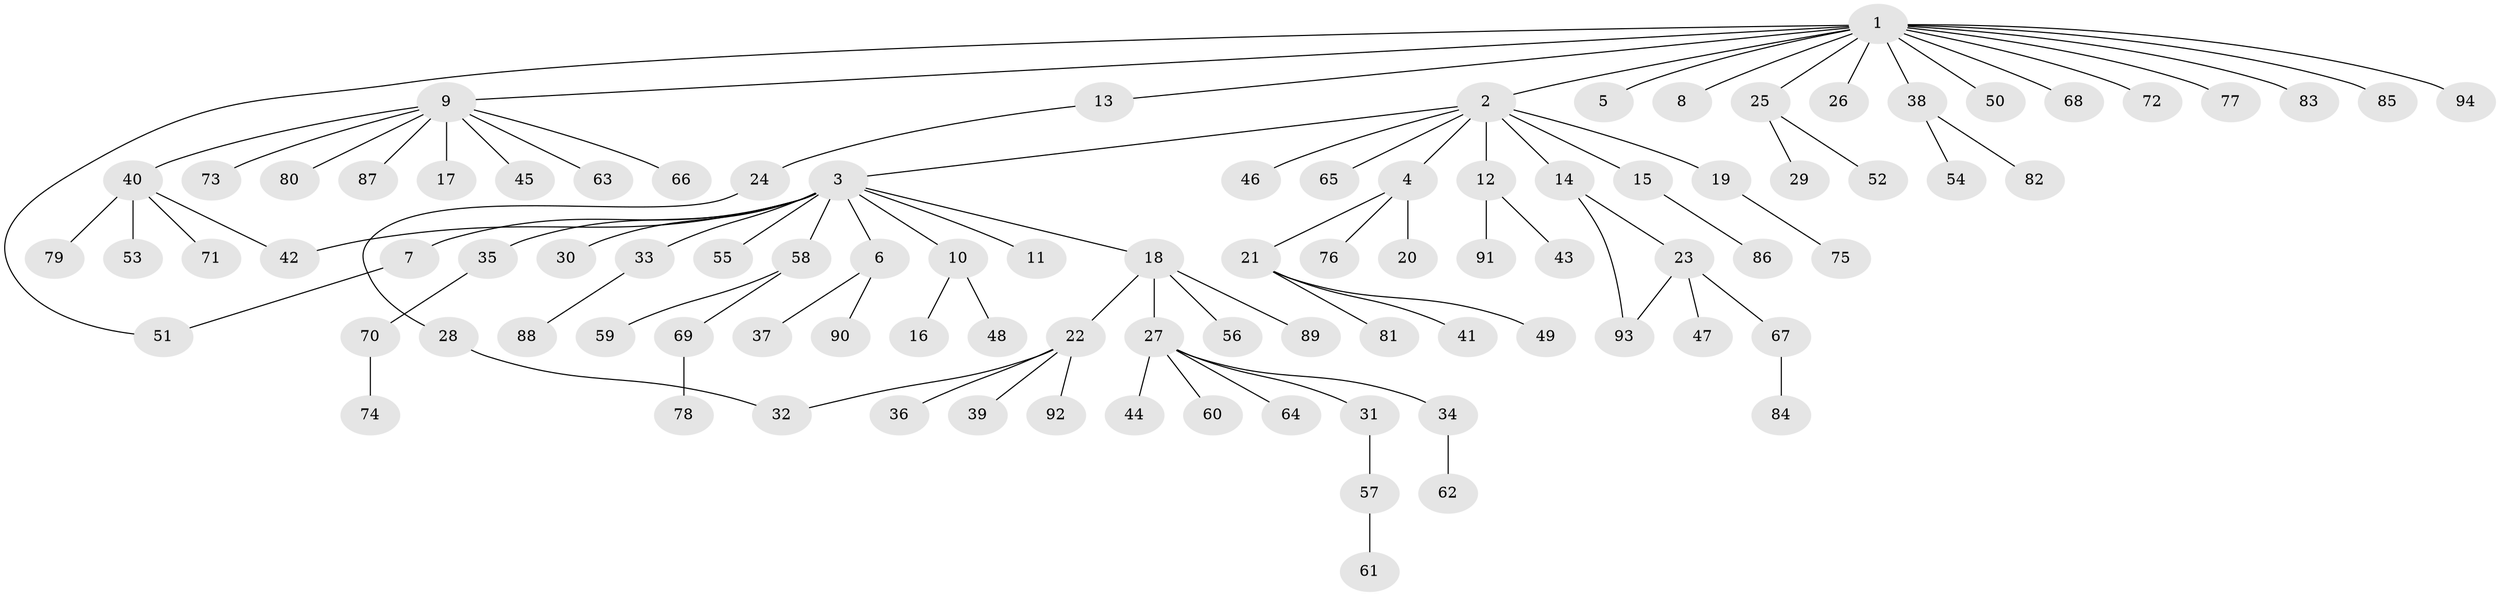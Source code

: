 // coarse degree distribution, {15: 0.014084507042253521, 10: 0.014084507042253521, 12: 0.014084507042253521, 6: 0.028169014084507043, 1: 0.676056338028169, 2: 0.18309859154929578, 8: 0.014084507042253521, 4: 0.04225352112676056, 5: 0.014084507042253521}
// Generated by graph-tools (version 1.1) at 2025/51/02/27/25 19:51:55]
// undirected, 94 vertices, 97 edges
graph export_dot {
graph [start="1"]
  node [color=gray90,style=filled];
  1;
  2;
  3;
  4;
  5;
  6;
  7;
  8;
  9;
  10;
  11;
  12;
  13;
  14;
  15;
  16;
  17;
  18;
  19;
  20;
  21;
  22;
  23;
  24;
  25;
  26;
  27;
  28;
  29;
  30;
  31;
  32;
  33;
  34;
  35;
  36;
  37;
  38;
  39;
  40;
  41;
  42;
  43;
  44;
  45;
  46;
  47;
  48;
  49;
  50;
  51;
  52;
  53;
  54;
  55;
  56;
  57;
  58;
  59;
  60;
  61;
  62;
  63;
  64;
  65;
  66;
  67;
  68;
  69;
  70;
  71;
  72;
  73;
  74;
  75;
  76;
  77;
  78;
  79;
  80;
  81;
  82;
  83;
  84;
  85;
  86;
  87;
  88;
  89;
  90;
  91;
  92;
  93;
  94;
  1 -- 2;
  1 -- 5;
  1 -- 8;
  1 -- 9;
  1 -- 13;
  1 -- 25;
  1 -- 26;
  1 -- 38;
  1 -- 50;
  1 -- 51;
  1 -- 68;
  1 -- 72;
  1 -- 77;
  1 -- 83;
  1 -- 85;
  1 -- 94;
  2 -- 3;
  2 -- 4;
  2 -- 12;
  2 -- 14;
  2 -- 15;
  2 -- 19;
  2 -- 46;
  2 -- 65;
  3 -- 6;
  3 -- 7;
  3 -- 10;
  3 -- 11;
  3 -- 18;
  3 -- 30;
  3 -- 33;
  3 -- 35;
  3 -- 42;
  3 -- 55;
  3 -- 58;
  4 -- 20;
  4 -- 21;
  4 -- 76;
  6 -- 37;
  6 -- 90;
  7 -- 51;
  9 -- 17;
  9 -- 40;
  9 -- 45;
  9 -- 63;
  9 -- 66;
  9 -- 73;
  9 -- 80;
  9 -- 87;
  10 -- 16;
  10 -- 48;
  12 -- 43;
  12 -- 91;
  13 -- 24;
  14 -- 23;
  14 -- 93;
  15 -- 86;
  18 -- 22;
  18 -- 27;
  18 -- 56;
  18 -- 89;
  19 -- 75;
  21 -- 41;
  21 -- 49;
  21 -- 81;
  22 -- 32;
  22 -- 36;
  22 -- 39;
  22 -- 92;
  23 -- 47;
  23 -- 67;
  23 -- 93;
  24 -- 28;
  25 -- 29;
  25 -- 52;
  27 -- 31;
  27 -- 34;
  27 -- 44;
  27 -- 60;
  27 -- 64;
  28 -- 32;
  31 -- 57;
  33 -- 88;
  34 -- 62;
  35 -- 70;
  38 -- 54;
  38 -- 82;
  40 -- 42;
  40 -- 53;
  40 -- 71;
  40 -- 79;
  57 -- 61;
  58 -- 59;
  58 -- 69;
  67 -- 84;
  69 -- 78;
  70 -- 74;
}
